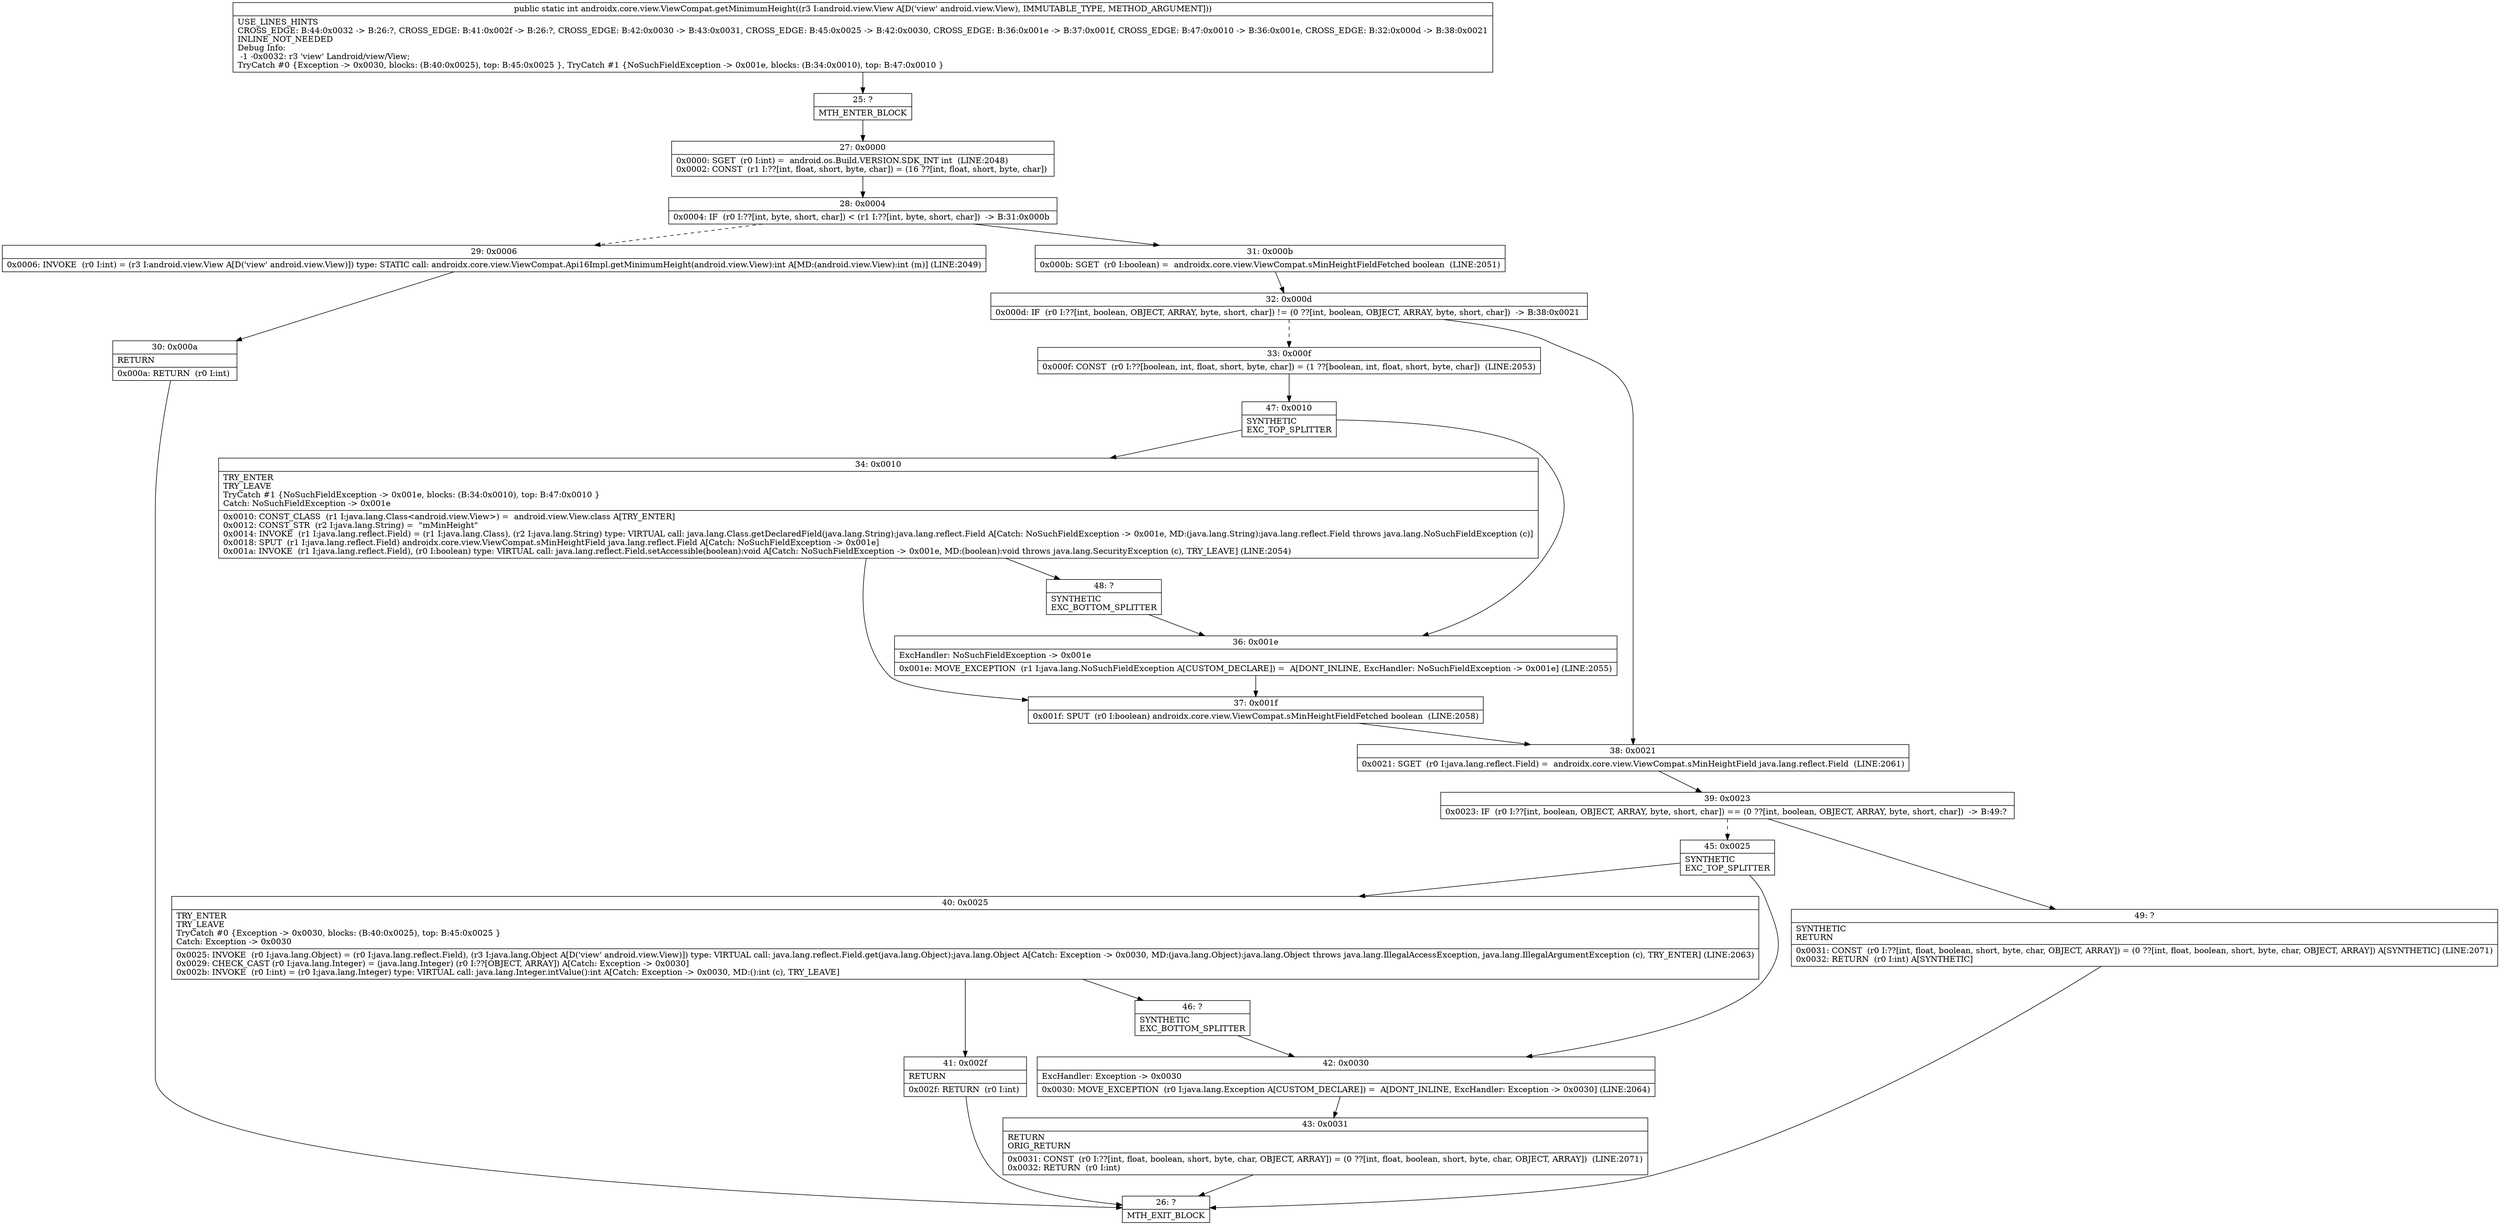 digraph "CFG forandroidx.core.view.ViewCompat.getMinimumHeight(Landroid\/view\/View;)I" {
Node_25 [shape=record,label="{25\:\ ?|MTH_ENTER_BLOCK\l}"];
Node_27 [shape=record,label="{27\:\ 0x0000|0x0000: SGET  (r0 I:int) =  android.os.Build.VERSION.SDK_INT int  (LINE:2048)\l0x0002: CONST  (r1 I:??[int, float, short, byte, char]) = (16 ??[int, float, short, byte, char]) \l}"];
Node_28 [shape=record,label="{28\:\ 0x0004|0x0004: IF  (r0 I:??[int, byte, short, char]) \< (r1 I:??[int, byte, short, char])  \-\> B:31:0x000b \l}"];
Node_29 [shape=record,label="{29\:\ 0x0006|0x0006: INVOKE  (r0 I:int) = (r3 I:android.view.View A[D('view' android.view.View)]) type: STATIC call: androidx.core.view.ViewCompat.Api16Impl.getMinimumHeight(android.view.View):int A[MD:(android.view.View):int (m)] (LINE:2049)\l}"];
Node_30 [shape=record,label="{30\:\ 0x000a|RETURN\l|0x000a: RETURN  (r0 I:int) \l}"];
Node_26 [shape=record,label="{26\:\ ?|MTH_EXIT_BLOCK\l}"];
Node_31 [shape=record,label="{31\:\ 0x000b|0x000b: SGET  (r0 I:boolean) =  androidx.core.view.ViewCompat.sMinHeightFieldFetched boolean  (LINE:2051)\l}"];
Node_32 [shape=record,label="{32\:\ 0x000d|0x000d: IF  (r0 I:??[int, boolean, OBJECT, ARRAY, byte, short, char]) != (0 ??[int, boolean, OBJECT, ARRAY, byte, short, char])  \-\> B:38:0x0021 \l}"];
Node_33 [shape=record,label="{33\:\ 0x000f|0x000f: CONST  (r0 I:??[boolean, int, float, short, byte, char]) = (1 ??[boolean, int, float, short, byte, char])  (LINE:2053)\l}"];
Node_47 [shape=record,label="{47\:\ 0x0010|SYNTHETIC\lEXC_TOP_SPLITTER\l}"];
Node_34 [shape=record,label="{34\:\ 0x0010|TRY_ENTER\lTRY_LEAVE\lTryCatch #1 \{NoSuchFieldException \-\> 0x001e, blocks: (B:34:0x0010), top: B:47:0x0010 \}\lCatch: NoSuchFieldException \-\> 0x001e\l|0x0010: CONST_CLASS  (r1 I:java.lang.Class\<android.view.View\>) =  android.view.View.class A[TRY_ENTER]\l0x0012: CONST_STR  (r2 I:java.lang.String) =  \"mMinHeight\" \l0x0014: INVOKE  (r1 I:java.lang.reflect.Field) = (r1 I:java.lang.Class), (r2 I:java.lang.String) type: VIRTUAL call: java.lang.Class.getDeclaredField(java.lang.String):java.lang.reflect.Field A[Catch: NoSuchFieldException \-\> 0x001e, MD:(java.lang.String):java.lang.reflect.Field throws java.lang.NoSuchFieldException (c)]\l0x0018: SPUT  (r1 I:java.lang.reflect.Field) androidx.core.view.ViewCompat.sMinHeightField java.lang.reflect.Field A[Catch: NoSuchFieldException \-\> 0x001e]\l0x001a: INVOKE  (r1 I:java.lang.reflect.Field), (r0 I:boolean) type: VIRTUAL call: java.lang.reflect.Field.setAccessible(boolean):void A[Catch: NoSuchFieldException \-\> 0x001e, MD:(boolean):void throws java.lang.SecurityException (c), TRY_LEAVE] (LINE:2054)\l}"];
Node_37 [shape=record,label="{37\:\ 0x001f|0x001f: SPUT  (r0 I:boolean) androidx.core.view.ViewCompat.sMinHeightFieldFetched boolean  (LINE:2058)\l}"];
Node_48 [shape=record,label="{48\:\ ?|SYNTHETIC\lEXC_BOTTOM_SPLITTER\l}"];
Node_36 [shape=record,label="{36\:\ 0x001e|ExcHandler: NoSuchFieldException \-\> 0x001e\l|0x001e: MOVE_EXCEPTION  (r1 I:java.lang.NoSuchFieldException A[CUSTOM_DECLARE]) =  A[DONT_INLINE, ExcHandler: NoSuchFieldException \-\> 0x001e] (LINE:2055)\l}"];
Node_38 [shape=record,label="{38\:\ 0x0021|0x0021: SGET  (r0 I:java.lang.reflect.Field) =  androidx.core.view.ViewCompat.sMinHeightField java.lang.reflect.Field  (LINE:2061)\l}"];
Node_39 [shape=record,label="{39\:\ 0x0023|0x0023: IF  (r0 I:??[int, boolean, OBJECT, ARRAY, byte, short, char]) == (0 ??[int, boolean, OBJECT, ARRAY, byte, short, char])  \-\> B:49:? \l}"];
Node_45 [shape=record,label="{45\:\ 0x0025|SYNTHETIC\lEXC_TOP_SPLITTER\l}"];
Node_40 [shape=record,label="{40\:\ 0x0025|TRY_ENTER\lTRY_LEAVE\lTryCatch #0 \{Exception \-\> 0x0030, blocks: (B:40:0x0025), top: B:45:0x0025 \}\lCatch: Exception \-\> 0x0030\l|0x0025: INVOKE  (r0 I:java.lang.Object) = (r0 I:java.lang.reflect.Field), (r3 I:java.lang.Object A[D('view' android.view.View)]) type: VIRTUAL call: java.lang.reflect.Field.get(java.lang.Object):java.lang.Object A[Catch: Exception \-\> 0x0030, MD:(java.lang.Object):java.lang.Object throws java.lang.IllegalAccessException, java.lang.IllegalArgumentException (c), TRY_ENTER] (LINE:2063)\l0x0029: CHECK_CAST (r0 I:java.lang.Integer) = (java.lang.Integer) (r0 I:??[OBJECT, ARRAY]) A[Catch: Exception \-\> 0x0030]\l0x002b: INVOKE  (r0 I:int) = (r0 I:java.lang.Integer) type: VIRTUAL call: java.lang.Integer.intValue():int A[Catch: Exception \-\> 0x0030, MD:():int (c), TRY_LEAVE]\l}"];
Node_41 [shape=record,label="{41\:\ 0x002f|RETURN\l|0x002f: RETURN  (r0 I:int) \l}"];
Node_46 [shape=record,label="{46\:\ ?|SYNTHETIC\lEXC_BOTTOM_SPLITTER\l}"];
Node_42 [shape=record,label="{42\:\ 0x0030|ExcHandler: Exception \-\> 0x0030\l|0x0030: MOVE_EXCEPTION  (r0 I:java.lang.Exception A[CUSTOM_DECLARE]) =  A[DONT_INLINE, ExcHandler: Exception \-\> 0x0030] (LINE:2064)\l}"];
Node_43 [shape=record,label="{43\:\ 0x0031|RETURN\lORIG_RETURN\l|0x0031: CONST  (r0 I:??[int, float, boolean, short, byte, char, OBJECT, ARRAY]) = (0 ??[int, float, boolean, short, byte, char, OBJECT, ARRAY])  (LINE:2071)\l0x0032: RETURN  (r0 I:int) \l}"];
Node_49 [shape=record,label="{49\:\ ?|SYNTHETIC\lRETURN\l|0x0031: CONST  (r0 I:??[int, float, boolean, short, byte, char, OBJECT, ARRAY]) = (0 ??[int, float, boolean, short, byte, char, OBJECT, ARRAY]) A[SYNTHETIC] (LINE:2071)\l0x0032: RETURN  (r0 I:int) A[SYNTHETIC]\l}"];
MethodNode[shape=record,label="{public static int androidx.core.view.ViewCompat.getMinimumHeight((r3 I:android.view.View A[D('view' android.view.View), IMMUTABLE_TYPE, METHOD_ARGUMENT]))  | USE_LINES_HINTS\lCROSS_EDGE: B:44:0x0032 \-\> B:26:?, CROSS_EDGE: B:41:0x002f \-\> B:26:?, CROSS_EDGE: B:42:0x0030 \-\> B:43:0x0031, CROSS_EDGE: B:45:0x0025 \-\> B:42:0x0030, CROSS_EDGE: B:36:0x001e \-\> B:37:0x001f, CROSS_EDGE: B:47:0x0010 \-\> B:36:0x001e, CROSS_EDGE: B:32:0x000d \-\> B:38:0x0021\lINLINE_NOT_NEEDED\lDebug Info:\l  \-1 \-0x0032: r3 'view' Landroid\/view\/View;\lTryCatch #0 \{Exception \-\> 0x0030, blocks: (B:40:0x0025), top: B:45:0x0025 \}, TryCatch #1 \{NoSuchFieldException \-\> 0x001e, blocks: (B:34:0x0010), top: B:47:0x0010 \}\l}"];
MethodNode -> Node_25;Node_25 -> Node_27;
Node_27 -> Node_28;
Node_28 -> Node_29[style=dashed];
Node_28 -> Node_31;
Node_29 -> Node_30;
Node_30 -> Node_26;
Node_31 -> Node_32;
Node_32 -> Node_33[style=dashed];
Node_32 -> Node_38;
Node_33 -> Node_47;
Node_47 -> Node_34;
Node_47 -> Node_36;
Node_34 -> Node_37;
Node_34 -> Node_48;
Node_37 -> Node_38;
Node_48 -> Node_36;
Node_36 -> Node_37;
Node_38 -> Node_39;
Node_39 -> Node_45[style=dashed];
Node_39 -> Node_49;
Node_45 -> Node_40;
Node_45 -> Node_42;
Node_40 -> Node_41;
Node_40 -> Node_46;
Node_41 -> Node_26;
Node_46 -> Node_42;
Node_42 -> Node_43;
Node_43 -> Node_26;
Node_49 -> Node_26;
}

